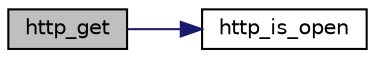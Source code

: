 digraph "http_get"
{
 // LATEX_PDF_SIZE
  edge [fontname="Helvetica",fontsize="10",labelfontname="Helvetica",labelfontsize="10"];
  node [fontname="Helvetica",fontsize="10",shape=record];
  rankdir="LR";
  Node1 [label="http_get",height=0.2,width=0.4,color="black", fillcolor="grey75", style="filled", fontcolor="black",tooltip="Send an HTTP GET request."];
  Node1 -> Node2 [color="midnightblue",fontsize="10",style="solid",fontname="Helvetica"];
  Node2 [label="http_is_open",height=0.2,width=0.4,color="black", fillcolor="white", style="filled",URL="$http__lib_8c.html#a905bfd171c3184db6dee1d1c89a56ba9",tooltip="Tells whether an HTTP session is still open, or has been closed by the server."];
}
